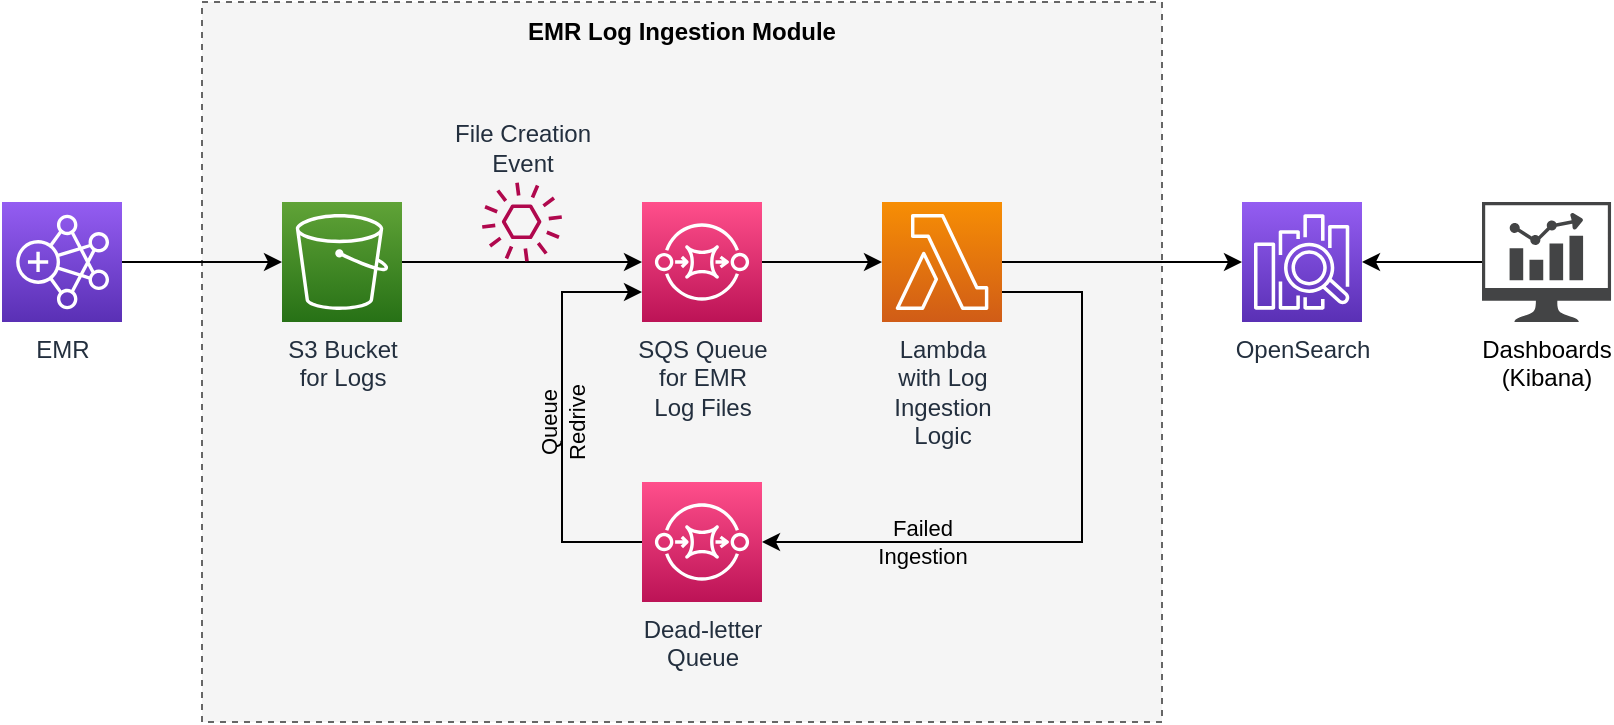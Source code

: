<mxfile version="16.4.0" type="device"><diagram id="1LhA26gpl-BYJz50rKn-" name="Page-1"><mxGraphModel dx="1186" dy="773" grid="1" gridSize="10" guides="1" tooltips="1" connect="1" arrows="1" fold="1" page="1" pageScale="1" pageWidth="1169" pageHeight="827" math="0" shadow="0"><root><mxCell id="0"/><mxCell id="1" parent="0"/><mxCell id="1zDUF7mOD2Btslfe0pZG-2" value="" style="rounded=0;whiteSpace=wrap;html=1;fillColor=#f5f5f5;fontColor=#333333;strokeColor=#666666;dashed=1;labelPosition=center;verticalLabelPosition=top;align=center;verticalAlign=bottom;" vertex="1" parent="1"><mxGeometry x="160" y="40" width="480" height="360" as="geometry"/></mxCell><mxCell id="T6Yb31HeAOZsZa20YZ5p-5" value="" style="edgeStyle=orthogonalEdgeStyle;rounded=0;orthogonalLoop=1;jettySize=auto;html=1;" parent="1" source="T6Yb31HeAOZsZa20YZ5p-1" target="T6Yb31HeAOZsZa20YZ5p-2" edge="1"><mxGeometry relative="1" as="geometry"/></mxCell><mxCell id="T6Yb31HeAOZsZa20YZ5p-1" value="EMR" style="sketch=0;points=[[0,0,0],[0.25,0,0],[0.5,0,0],[0.75,0,0],[1,0,0],[0,1,0],[0.25,1,0],[0.5,1,0],[0.75,1,0],[1,1,0],[0,0.25,0],[0,0.5,0],[0,0.75,0],[1,0.25,0],[1,0.5,0],[1,0.75,0]];outlineConnect=0;fontColor=#232F3E;gradientColor=#945DF2;gradientDirection=north;fillColor=#5A30B5;strokeColor=#ffffff;dashed=0;verticalLabelPosition=bottom;verticalAlign=top;align=center;html=1;fontSize=12;fontStyle=0;aspect=fixed;shape=mxgraph.aws4.resourceIcon;resIcon=mxgraph.aws4.emr;" parent="1" vertex="1"><mxGeometry x="60" y="140" width="60" height="60" as="geometry"/></mxCell><mxCell id="z3hPCRRREeTYnQrCydpf-3" style="edgeStyle=orthogonalEdgeStyle;rounded=0;orthogonalLoop=1;jettySize=auto;html=1;" parent="1" source="T6Yb31HeAOZsZa20YZ5p-2" target="z3hPCRRREeTYnQrCydpf-1" edge="1"><mxGeometry relative="1" as="geometry"/></mxCell><mxCell id="T6Yb31HeAOZsZa20YZ5p-2" value="S3 Bucket&lt;br&gt;for Logs" style="sketch=0;points=[[0,0,0],[0.25,0,0],[0.5,0,0],[0.75,0,0],[1,0,0],[0,1,0],[0.25,1,0],[0.5,1,0],[0.75,1,0],[1,1,0],[0,0.25,0],[0,0.5,0],[0,0.75,0],[1,0.25,0],[1,0.5,0],[1,0.75,0]];outlineConnect=0;fontColor=#232F3E;gradientColor=#60A337;gradientDirection=north;fillColor=#277116;strokeColor=#ffffff;dashed=0;verticalLabelPosition=bottom;verticalAlign=top;align=center;html=1;fontSize=12;fontStyle=0;aspect=fixed;shape=mxgraph.aws4.resourceIcon;resIcon=mxgraph.aws4.s3;" parent="1" vertex="1"><mxGeometry x="200" y="140" width="60" height="60" as="geometry"/></mxCell><mxCell id="T6Yb31HeAOZsZa20YZ5p-7" value="" style="edgeStyle=orthogonalEdgeStyle;rounded=0;orthogonalLoop=1;jettySize=auto;html=1;" parent="1" source="T6Yb31HeAOZsZa20YZ5p-3" target="T6Yb31HeAOZsZa20YZ5p-4" edge="1"><mxGeometry relative="1" as="geometry"/></mxCell><mxCell id="z3hPCRRREeTYnQrCydpf-6" value="Failed&lt;br&gt;Ingestion" style="edgeStyle=orthogonalEdgeStyle;rounded=0;orthogonalLoop=1;jettySize=auto;html=1;exitX=1;exitY=0.75;exitDx=0;exitDy=0;exitPerimeter=0;entryX=1;entryY=0.5;entryDx=0;entryDy=0;entryPerimeter=0;labelBackgroundColor=none;" parent="1" source="T6Yb31HeAOZsZa20YZ5p-3" target="z3hPCRRREeTYnQrCydpf-5" edge="1"><mxGeometry x="0.509" relative="1" as="geometry"><Array as="points"><mxPoint x="600" y="185"/><mxPoint x="600" y="310"/></Array><mxPoint as="offset"/></mxGeometry></mxCell><mxCell id="T6Yb31HeAOZsZa20YZ5p-3" value="Lambda&lt;br&gt;with Log&lt;br&gt;Ingestion&lt;br&gt;Logic" style="sketch=0;points=[[0,0,0],[0.25,0,0],[0.5,0,0],[0.75,0,0],[1,0,0],[0,1,0],[0.25,1,0],[0.5,1,0],[0.75,1,0],[1,1,0],[0,0.25,0],[0,0.5,0],[0,0.75,0],[1,0.25,0],[1,0.5,0],[1,0.75,0]];outlineConnect=0;fontColor=#232F3E;gradientColor=#F78E04;gradientDirection=north;fillColor=#D05C17;strokeColor=#ffffff;dashed=0;verticalLabelPosition=bottom;verticalAlign=top;align=center;html=1;fontSize=12;fontStyle=0;aspect=fixed;shape=mxgraph.aws4.resourceIcon;resIcon=mxgraph.aws4.lambda;" parent="1" vertex="1"><mxGeometry x="500" y="140" width="60" height="60" as="geometry"/></mxCell><mxCell id="T6Yb31HeAOZsZa20YZ5p-4" value="OpenSearch" style="sketch=0;points=[[0,0,0],[0.25,0,0],[0.5,0,0],[0.75,0,0],[1,0,0],[0,1,0],[0.25,1,0],[0.5,1,0],[0.75,1,0],[1,1,0],[0,0.25,0],[0,0.5,0],[0,0.75,0],[1,0.25,0],[1,0.5,0],[1,0.75,0]];outlineConnect=0;fontColor=#232F3E;gradientColor=#945DF2;gradientDirection=north;fillColor=#5A30B5;strokeColor=#ffffff;dashed=0;verticalLabelPosition=bottom;verticalAlign=top;align=center;html=1;fontSize=12;fontStyle=0;aspect=fixed;shape=mxgraph.aws4.resourceIcon;resIcon=mxgraph.aws4.elasticsearch_service;" parent="1" vertex="1"><mxGeometry x="680" y="140" width="60" height="60" as="geometry"/></mxCell><mxCell id="T6Yb31HeAOZsZa20YZ5p-8" value="File Creation&lt;br&gt;Event" style="sketch=0;outlineConnect=0;fontColor=#232F3E;gradientColor=none;fillColor=#B0084D;strokeColor=none;dashed=0;verticalLabelPosition=top;verticalAlign=bottom;align=center;html=1;fontSize=12;fontStyle=0;aspect=fixed;pointerEvents=1;shape=mxgraph.aws4.event;labelPosition=center;" parent="1" vertex="1"><mxGeometry x="300" y="130" width="40" height="40" as="geometry"/></mxCell><mxCell id="aymfxNRh9NSNrMOFFt64-2" value="" style="edgeStyle=orthogonalEdgeStyle;rounded=0;orthogonalLoop=1;jettySize=auto;html=1;" parent="1" source="aymfxNRh9NSNrMOFFt64-1" target="T6Yb31HeAOZsZa20YZ5p-4" edge="1"><mxGeometry relative="1" as="geometry"/></mxCell><mxCell id="aymfxNRh9NSNrMOFFt64-1" value="Dashboards&lt;br&gt;(Kibana)" style="sketch=0;pointerEvents=1;shadow=0;dashed=0;html=1;strokeColor=none;fillColor=#434445;aspect=fixed;labelPosition=center;verticalLabelPosition=bottom;verticalAlign=top;align=center;outlineConnect=0;shape=mxgraph.vvd.nsx_dashboard;" parent="1" vertex="1"><mxGeometry x="800" y="140" width="64.52" height="60" as="geometry"/></mxCell><mxCell id="z3hPCRRREeTYnQrCydpf-4" value="" style="edgeStyle=orthogonalEdgeStyle;rounded=0;orthogonalLoop=1;jettySize=auto;html=1;" parent="1" source="z3hPCRRREeTYnQrCydpf-1" target="T6Yb31HeAOZsZa20YZ5p-3" edge="1"><mxGeometry relative="1" as="geometry"/></mxCell><mxCell id="z3hPCRRREeTYnQrCydpf-1" value="SQS Queue&lt;br&gt;for EMR &lt;br&gt;Log Files" style="sketch=0;points=[[0,0,0],[0.25,0,0],[0.5,0,0],[0.75,0,0],[1,0,0],[0,1,0],[0.25,1,0],[0.5,1,0],[0.75,1,0],[1,1,0],[0,0.25,0],[0,0.5,0],[0,0.75,0],[1,0.25,0],[1,0.5,0],[1,0.75,0]];outlineConnect=0;fontColor=#232F3E;gradientColor=#FF4F8B;gradientDirection=north;fillColor=#BC1356;strokeColor=#ffffff;dashed=0;verticalLabelPosition=bottom;verticalAlign=top;align=center;html=1;fontSize=12;fontStyle=0;aspect=fixed;shape=mxgraph.aws4.resourceIcon;resIcon=mxgraph.aws4.sqs;" parent="1" vertex="1"><mxGeometry x="380" y="140" width="60" height="60" as="geometry"/></mxCell><mxCell id="z3hPCRRREeTYnQrCydpf-7" value="Queue&lt;br&gt;Redrive" style="edgeStyle=orthogonalEdgeStyle;rounded=0;orthogonalLoop=1;jettySize=auto;html=1;entryX=0;entryY=0.75;entryDx=0;entryDy=0;entryPerimeter=0;exitX=0;exitY=0.5;exitDx=0;exitDy=0;exitPerimeter=0;labelBackgroundColor=none;horizontal=0;" parent="1" source="z3hPCRRREeTYnQrCydpf-5" target="z3hPCRRREeTYnQrCydpf-1" edge="1"><mxGeometry x="-0.03" relative="1" as="geometry"><Array as="points"><mxPoint x="340" y="310"/><mxPoint x="340" y="185"/></Array><mxPoint as="offset"/></mxGeometry></mxCell><mxCell id="z3hPCRRREeTYnQrCydpf-5" value="Dead-letter&lt;br&gt;Queue" style="sketch=0;points=[[0,0,0],[0.25,0,0],[0.5,0,0],[0.75,0,0],[1,0,0],[0,1,0],[0.25,1,0],[0.5,1,0],[0.75,1,0],[1,1,0],[0,0.25,0],[0,0.5,0],[0,0.75,0],[1,0.25,0],[1,0.5,0],[1,0.75,0]];outlineConnect=0;fontColor=#232F3E;gradientColor=#FF4F8B;gradientDirection=north;fillColor=#BC1356;strokeColor=#ffffff;dashed=0;verticalLabelPosition=bottom;verticalAlign=top;align=center;html=1;fontSize=12;fontStyle=0;aspect=fixed;shape=mxgraph.aws4.resourceIcon;resIcon=mxgraph.aws4.sqs;" parent="1" vertex="1"><mxGeometry x="380" y="280" width="60" height="60" as="geometry"/></mxCell><mxCell id="1zDUF7mOD2Btslfe0pZG-3" value="EMR Log Ingestion Module" style="text;html=1;strokeColor=none;fillColor=none;align=center;verticalAlign=middle;whiteSpace=wrap;rounded=0;dashed=1;fontStyle=1" vertex="1" parent="1"><mxGeometry x="160" y="40" width="480" height="30" as="geometry"/></mxCell></root></mxGraphModel></diagram></mxfile>